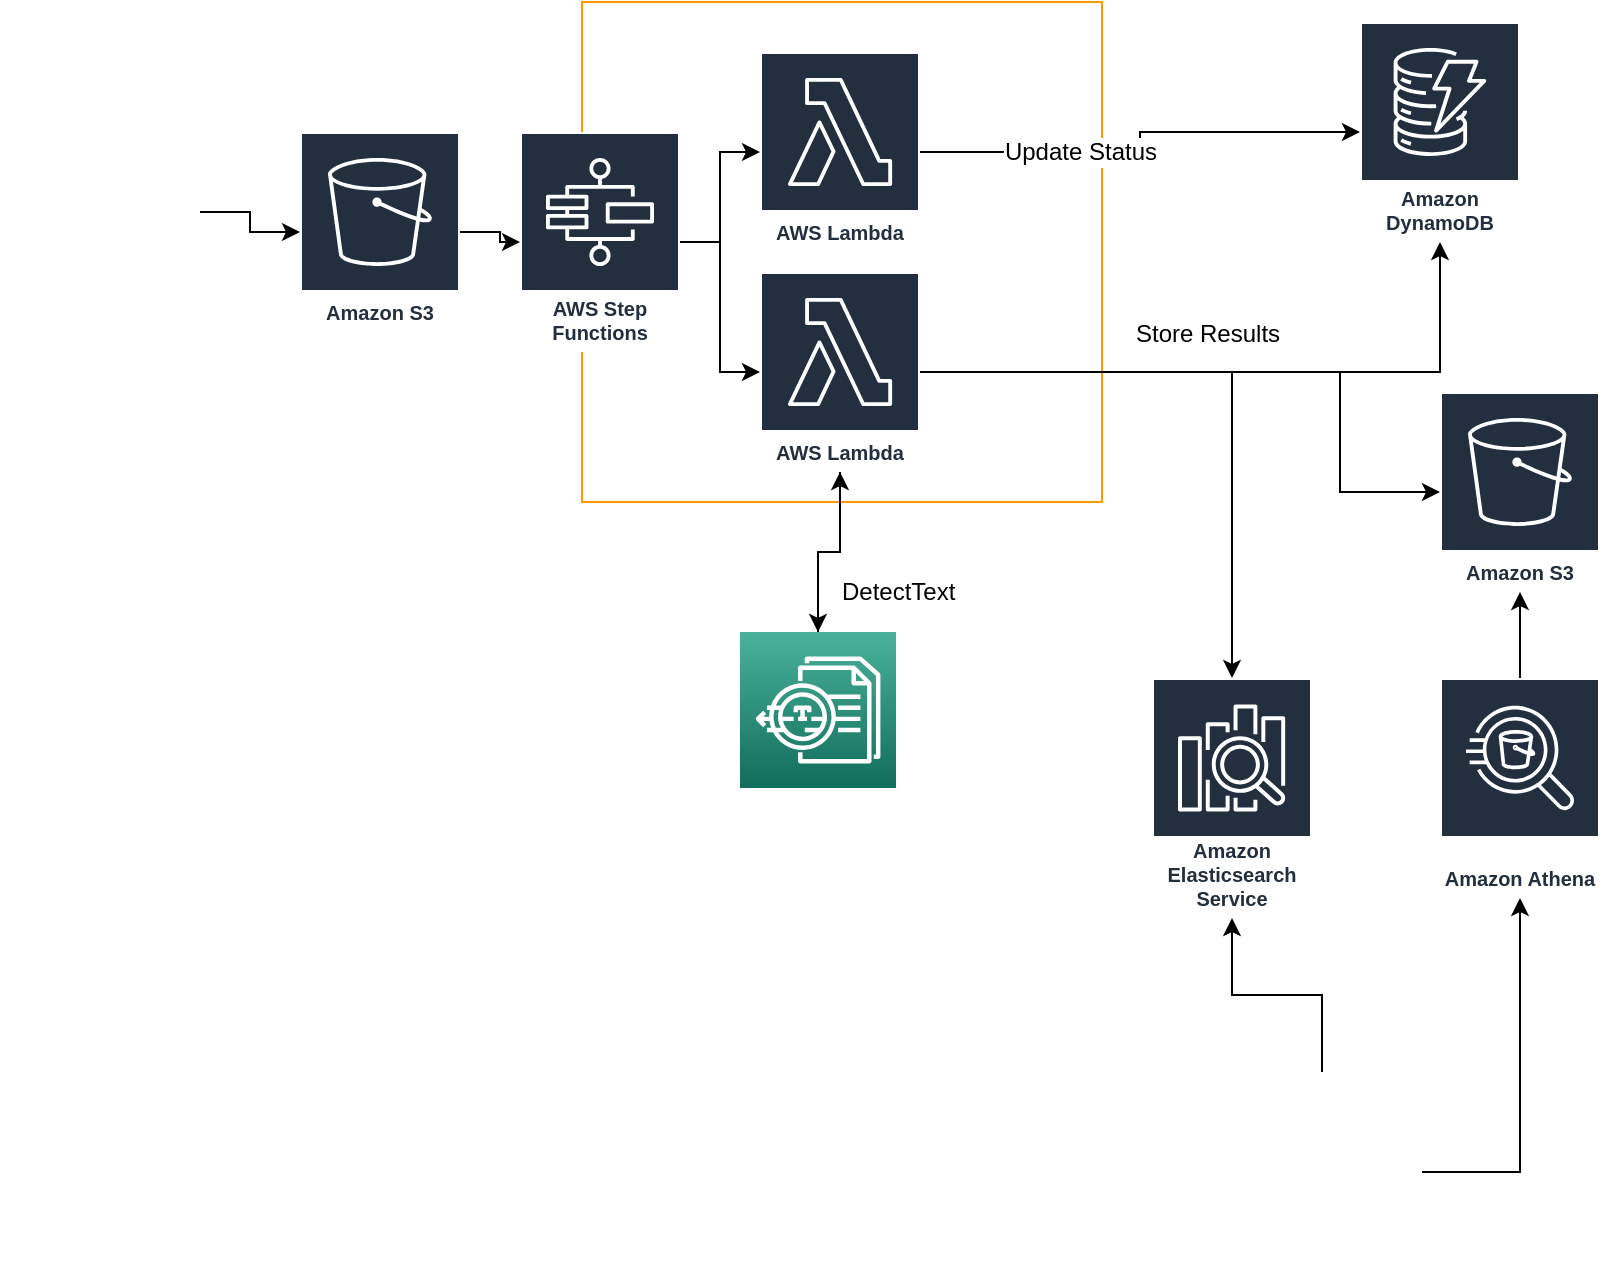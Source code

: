 <mxfile version="10.7.9" type="github"><diagram id="_9xGrbSbvRS7VDUAFWtT" name="Page-1"><mxGraphModel dx="1044" dy="596" grid="1" gridSize="10" guides="1" tooltips="1" connect="1" arrows="1" fold="1" page="1" pageScale="1" pageWidth="850" pageHeight="1100" math="0" shadow="0"><root><mxCell id="0"/><mxCell id="1" parent="0"/><mxCell id="ZnEtBx2oD8rx8JuQA-qM-7" value="" style="outlineConnect=0;gradientColor=none;html=1;whiteSpace=wrap;fontSize=12;fontStyle=0;strokeColor=#FF9900;fillColor=none;verticalAlign=top;align=center;fontColor=#FF9900;dashed=0;spacingTop=3;" parent="1" vertex="1"><mxGeometry x="311" y="25" width="260" height="250" as="geometry"/></mxCell><mxCell id="ZnEtBx2oD8rx8JuQA-qM-23" style="edgeStyle=orthogonalEdgeStyle;rounded=0;orthogonalLoop=1;jettySize=auto;html=1;" parent="1" source="ZnEtBx2oD8rx8JuQA-qM-8" target="ZnEtBx2oD8rx8JuQA-qM-20" edge="1"><mxGeometry relative="1" as="geometry"/></mxCell><mxCell id="ZnEtBx2oD8rx8JuQA-qM-8" value="" style="outlineConnect=0;fontColor=#232F3E;gradientColor=#4AB29A;gradientDirection=north;fillColor=#116D5B;strokeColor=#ffffff;dashed=0;verticalLabelPosition=bottom;verticalAlign=top;align=center;html=1;fontSize=12;fontStyle=0;aspect=fixed;shape=mxgraph.aws4.resourceIcon;resIcon=mxgraph.aws4.textract;" parent="1" vertex="1"><mxGeometry x="390" y="340" width="78" height="78" as="geometry"/></mxCell><mxCell id="ZnEtBx2oD8rx8JuQA-qM-14" style="edgeStyle=orthogonalEdgeStyle;rounded=0;orthogonalLoop=1;jettySize=auto;html=1;" parent="1" source="ZnEtBx2oD8rx8JuQA-qM-9" target="ZnEtBx2oD8rx8JuQA-qM-11" edge="1"><mxGeometry relative="1" as="geometry"/></mxCell><mxCell id="ZnEtBx2oD8rx8JuQA-qM-9" value="" style="shape=image;html=1;verticalAlign=top;verticalLabelPosition=bottom;labelBackgroundColor=#ffffff;imageAspect=0;aspect=fixed;image=https://cdn1.iconfinder.com/data/icons/iconnice-vector-icon/30/Vector-icons_47-128.png" parent="1" vertex="1"><mxGeometry x="20" y="80" width="100" height="100" as="geometry"/></mxCell><mxCell id="ZnEtBx2oD8rx8JuQA-qM-15" style="edgeStyle=orthogonalEdgeStyle;rounded=0;orthogonalLoop=1;jettySize=auto;html=1;" parent="1" source="ZnEtBx2oD8rx8JuQA-qM-11" target="ZnEtBx2oD8rx8JuQA-qM-12" edge="1"><mxGeometry relative="1" as="geometry"/></mxCell><mxCell id="ZnEtBx2oD8rx8JuQA-qM-11" value="Amazon S3" style="outlineConnect=0;fontColor=#232F3E;gradientColor=none;strokeColor=#ffffff;fillColor=#232F3E;dashed=0;verticalLabelPosition=middle;verticalAlign=bottom;align=center;html=1;whiteSpace=wrap;fontSize=10;fontStyle=1;spacing=3;shape=mxgraph.aws4.productIcon;prIcon=mxgraph.aws4.s3;" parent="1" vertex="1"><mxGeometry x="170" y="90" width="80" height="100" as="geometry"/></mxCell><mxCell id="ZnEtBx2oD8rx8JuQA-qM-16" style="edgeStyle=orthogonalEdgeStyle;rounded=0;orthogonalLoop=1;jettySize=auto;html=1;" parent="1" source="ZnEtBx2oD8rx8JuQA-qM-12" target="ZnEtBx2oD8rx8JuQA-qM-13" edge="1"><mxGeometry relative="1" as="geometry"/></mxCell><mxCell id="ZnEtBx2oD8rx8JuQA-qM-21" style="edgeStyle=orthogonalEdgeStyle;rounded=0;orthogonalLoop=1;jettySize=auto;html=1;" parent="1" source="ZnEtBx2oD8rx8JuQA-qM-12" target="ZnEtBx2oD8rx8JuQA-qM-20" edge="1"><mxGeometry relative="1" as="geometry"/></mxCell><mxCell id="ZnEtBx2oD8rx8JuQA-qM-12" value="AWS Step Functions" style="outlineConnect=0;fontColor=#232F3E;gradientColor=none;strokeColor=#ffffff;fillColor=#232F3E;dashed=0;verticalLabelPosition=middle;verticalAlign=bottom;align=center;html=1;whiteSpace=wrap;fontSize=10;fontStyle=1;spacing=3;shape=mxgraph.aws4.productIcon;prIcon=mxgraph.aws4.step_functions;" parent="1" vertex="1"><mxGeometry x="280" y="90" width="80" height="110" as="geometry"/></mxCell><object label="" id="ZnEtBx2oD8rx8JuQA-qM-18"><mxCell style="edgeStyle=orthogonalEdgeStyle;rounded=0;orthogonalLoop=1;jettySize=auto;html=1;" parent="1" source="ZnEtBx2oD8rx8JuQA-qM-13" target="ZnEtBx2oD8rx8JuQA-qM-17" edge="1"><mxGeometry relative="1" as="geometry"/></mxCell></object><mxCell id="ZnEtBx2oD8rx8JuQA-qM-19" value="Update Status&lt;br&gt;" style="text;html=1;resizable=0;points=[];align=center;verticalAlign=middle;labelBackgroundColor=#ffffff;" parent="ZnEtBx2oD8rx8JuQA-qM-18" vertex="1" connectable="0"><mxGeometry x="-0.306" relative="1" as="geometry"><mxPoint as="offset"/></mxGeometry></mxCell><mxCell id="ZnEtBx2oD8rx8JuQA-qM-13" value="AWS Lambda" style="outlineConnect=0;fontColor=#232F3E;gradientColor=none;strokeColor=#ffffff;fillColor=#232F3E;dashed=0;verticalLabelPosition=middle;verticalAlign=bottom;align=center;html=1;whiteSpace=wrap;fontSize=10;fontStyle=1;spacing=3;shape=mxgraph.aws4.productIcon;prIcon=mxgraph.aws4.lambda;" parent="1" vertex="1"><mxGeometry x="400" y="50" width="80" height="100" as="geometry"/></mxCell><mxCell id="ZnEtBx2oD8rx8JuQA-qM-17" value="Amazon DynamoDB" style="outlineConnect=0;fontColor=#232F3E;gradientColor=none;strokeColor=#ffffff;fillColor=#232F3E;dashed=0;verticalLabelPosition=middle;verticalAlign=bottom;align=center;html=1;whiteSpace=wrap;fontSize=10;fontStyle=1;spacing=3;shape=mxgraph.aws4.productIcon;prIcon=mxgraph.aws4.dynamodb;" parent="1" vertex="1"><mxGeometry x="700" y="35" width="80" height="110" as="geometry"/></mxCell><mxCell id="ZnEtBx2oD8rx8JuQA-qM-22" style="edgeStyle=orthogonalEdgeStyle;rounded=0;orthogonalLoop=1;jettySize=auto;html=1;" parent="1" source="ZnEtBx2oD8rx8JuQA-qM-20" target="ZnEtBx2oD8rx8JuQA-qM-8" edge="1"><mxGeometry relative="1" as="geometry"/></mxCell><mxCell id="ZnEtBx2oD8rx8JuQA-qM-24" style="edgeStyle=orthogonalEdgeStyle;rounded=0;orthogonalLoop=1;jettySize=auto;html=1;" parent="1" source="ZnEtBx2oD8rx8JuQA-qM-20" target="ZnEtBx2oD8rx8JuQA-qM-17" edge="1"><mxGeometry relative="1" as="geometry"/></mxCell><mxCell id="ZnEtBx2oD8rx8JuQA-qM-27" style="edgeStyle=orthogonalEdgeStyle;rounded=0;orthogonalLoop=1;jettySize=auto;html=1;" parent="1" source="ZnEtBx2oD8rx8JuQA-qM-20" target="ZnEtBx2oD8rx8JuQA-qM-26" edge="1"><mxGeometry relative="1" as="geometry"><Array as="points"><mxPoint x="690" y="210"/><mxPoint x="690" y="270"/></Array></mxGeometry></mxCell><mxCell id="3pyrWbp89Dv2M1fkCMHx-4" style="edgeStyle=orthogonalEdgeStyle;rounded=0;orthogonalLoop=1;jettySize=auto;html=1;" edge="1" parent="1" source="ZnEtBx2oD8rx8JuQA-qM-20" target="3pyrWbp89Dv2M1fkCMHx-3"><mxGeometry relative="1" as="geometry"/></mxCell><mxCell id="ZnEtBx2oD8rx8JuQA-qM-20" value="AWS Lambda" style="outlineConnect=0;fontColor=#232F3E;gradientColor=none;strokeColor=#ffffff;fillColor=#232F3E;dashed=0;verticalLabelPosition=middle;verticalAlign=bottom;align=center;html=1;whiteSpace=wrap;fontSize=10;fontStyle=1;spacing=3;shape=mxgraph.aws4.productIcon;prIcon=mxgraph.aws4.lambda;" parent="1" vertex="1"><mxGeometry x="400" y="160" width="80" height="100" as="geometry"/></mxCell><mxCell id="ZnEtBx2oD8rx8JuQA-qM-25" value="Store Results&lt;br&gt;" style="text;html=1;resizable=0;points=[];autosize=1;align=left;verticalAlign=top;spacingTop=-4;" parent="1" vertex="1"><mxGeometry x="586" y="181" width="90" height="20" as="geometry"/></mxCell><mxCell id="ZnEtBx2oD8rx8JuQA-qM-26" value="Amazon S3" style="outlineConnect=0;fontColor=#232F3E;gradientColor=none;strokeColor=#ffffff;fillColor=#232F3E;dashed=0;verticalLabelPosition=middle;verticalAlign=bottom;align=center;html=1;whiteSpace=wrap;fontSize=10;fontStyle=1;spacing=3;shape=mxgraph.aws4.productIcon;prIcon=mxgraph.aws4.s3;" parent="1" vertex="1"><mxGeometry x="740" y="220" width="80" height="100" as="geometry"/></mxCell><mxCell id="ZnEtBx2oD8rx8JuQA-qM-28" value="DetectText" style="text;html=1;resizable=0;points=[];autosize=1;align=left;verticalAlign=top;spacingTop=-4;" parent="1" vertex="1"><mxGeometry x="439" y="310" width="70" height="20" as="geometry"/></mxCell><mxCell id="3pyrWbp89Dv2M1fkCMHx-2" style="edgeStyle=orthogonalEdgeStyle;rounded=0;orthogonalLoop=1;jettySize=auto;html=1;" edge="1" parent="1" source="3pyrWbp89Dv2M1fkCMHx-1" target="ZnEtBx2oD8rx8JuQA-qM-26"><mxGeometry relative="1" as="geometry"/></mxCell><mxCell id="3pyrWbp89Dv2M1fkCMHx-1" value="Amazon Athena" style="outlineConnect=0;fontColor=#232F3E;gradientColor=none;strokeColor=#ffffff;fillColor=#232F3E;dashed=0;verticalLabelPosition=middle;verticalAlign=bottom;align=center;html=1;whiteSpace=wrap;fontSize=10;fontStyle=1;spacing=3;shape=mxgraph.aws4.productIcon;prIcon=mxgraph.aws4.athena;" vertex="1" parent="1"><mxGeometry x="740" y="363" width="80" height="110" as="geometry"/></mxCell><mxCell id="3pyrWbp89Dv2M1fkCMHx-3" value="Amazon Elasticsearch Service" style="outlineConnect=0;fontColor=#232F3E;gradientColor=none;strokeColor=#ffffff;fillColor=#232F3E;dashed=0;verticalLabelPosition=middle;verticalAlign=bottom;align=center;html=1;whiteSpace=wrap;fontSize=10;fontStyle=1;spacing=3;shape=mxgraph.aws4.productIcon;prIcon=mxgraph.aws4.elasticsearch_service;" vertex="1" parent="1"><mxGeometry x="596" y="363" width="80" height="120" as="geometry"/></mxCell><mxCell id="3pyrWbp89Dv2M1fkCMHx-6" style="edgeStyle=orthogonalEdgeStyle;rounded=0;orthogonalLoop=1;jettySize=auto;html=1;" edge="1" parent="1" source="3pyrWbp89Dv2M1fkCMHx-5" target="3pyrWbp89Dv2M1fkCMHx-3"><mxGeometry relative="1" as="geometry"/></mxCell><mxCell id="3pyrWbp89Dv2M1fkCMHx-7" style="edgeStyle=orthogonalEdgeStyle;rounded=0;orthogonalLoop=1;jettySize=auto;html=1;" edge="1" parent="1" source="3pyrWbp89Dv2M1fkCMHx-5" target="3pyrWbp89Dv2M1fkCMHx-1"><mxGeometry relative="1" as="geometry"/></mxCell><mxCell id="3pyrWbp89Dv2M1fkCMHx-5" value="" style="shape=image;html=1;verticalAlign=top;verticalLabelPosition=bottom;labelBackgroundColor=#ffffff;imageAspect=0;aspect=fixed;image=https://cdn4.iconfinder.com/data/icons/small-n-flat/24/user-group-128.png" vertex="1" parent="1"><mxGeometry x="631" y="560" width="100" height="100" as="geometry"/></mxCell></root></mxGraphModel></diagram></mxfile>